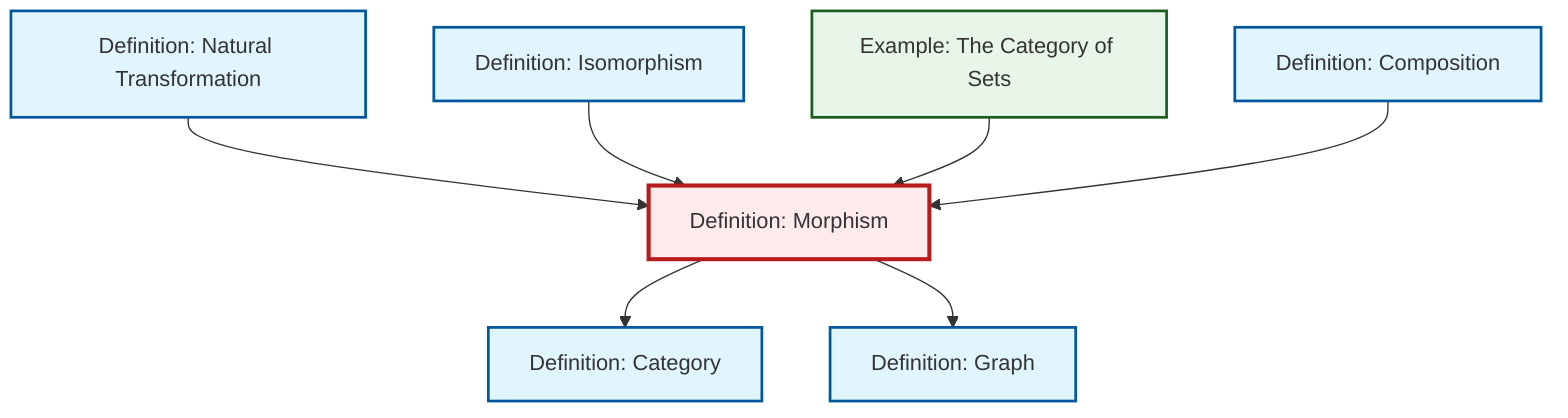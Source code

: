 graph TD
    classDef definition fill:#e1f5fe,stroke:#01579b,stroke-width:2px
    classDef theorem fill:#f3e5f5,stroke:#4a148c,stroke-width:2px
    classDef axiom fill:#fff3e0,stroke:#e65100,stroke-width:2px
    classDef example fill:#e8f5e9,stroke:#1b5e20,stroke-width:2px
    classDef current fill:#ffebee,stroke:#b71c1c,stroke-width:3px
    def-natural-transformation["Definition: Natural Transformation"]:::definition
    ex-set-category["Example: The Category of Sets"]:::example
    def-morphism["Definition: Morphism"]:::definition
    def-category["Definition: Category"]:::definition
    def-composition["Definition: Composition"]:::definition
    def-graph["Definition: Graph"]:::definition
    def-isomorphism["Definition: Isomorphism"]:::definition
    def-natural-transformation --> def-morphism
    def-morphism --> def-category
    def-isomorphism --> def-morphism
    ex-set-category --> def-morphism
    def-morphism --> def-graph
    def-composition --> def-morphism
    class def-morphism current